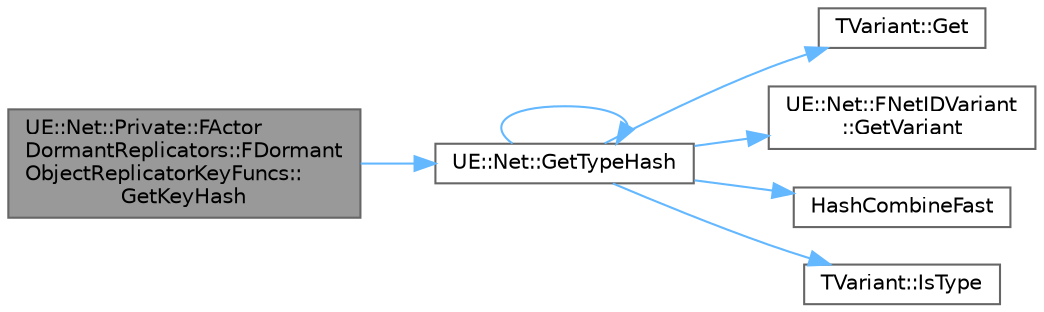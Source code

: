 digraph "UE::Net::Private::FActorDormantReplicators::FDormantObjectReplicatorKeyFuncs::GetKeyHash"
{
 // INTERACTIVE_SVG=YES
 // LATEX_PDF_SIZE
  bgcolor="transparent";
  edge [fontname=Helvetica,fontsize=10,labelfontname=Helvetica,labelfontsize=10];
  node [fontname=Helvetica,fontsize=10,shape=box,height=0.2,width=0.4];
  rankdir="LR";
  Node1 [id="Node000001",label="UE::Net::Private::FActor\lDormantReplicators::FDormant\lObjectReplicatorKeyFuncs::\lGetKeyHash",height=0.2,width=0.4,color="gray40", fillcolor="grey60", style="filled", fontcolor="black",tooltip=" "];
  Node1 -> Node2 [id="edge1_Node000001_Node000002",color="steelblue1",style="solid",tooltip=" "];
  Node2 [id="Node000002",label="UE::Net::GetTypeHash",height=0.2,width=0.4,color="grey40", fillcolor="white", style="filled",URL="$d4/d2f/namespaceUE_1_1Net.html#abda7465eaa836c0982417ca86ea2f65b",tooltip=" "];
  Node2 -> Node3 [id="edge2_Node000002_Node000003",color="steelblue1",style="solid",tooltip=" "];
  Node3 [id="Node000003",label="TVariant::Get",height=0.2,width=0.4,color="grey40", fillcolor="white", style="filled",URL="$d3/d99/classTVariant.html#a31a522d41c855ce892b69b8f743e2968",tooltip="Get a reference to the held value."];
  Node2 -> Node2 [id="edge3_Node000002_Node000002",color="steelblue1",style="solid",tooltip=" "];
  Node2 -> Node4 [id="edge4_Node000002_Node000004",color="steelblue1",style="solid",tooltip=" "];
  Node4 [id="Node000004",label="UE::Net::FNetIDVariant\l::GetVariant",height=0.2,width=0.4,color="grey40", fillcolor="white", style="filled",URL="$dd/d33/classUE_1_1Net_1_1FNetIDVariant.html#a917dfbc21d9b20fbc82dd81456b1acc9",tooltip="Returns the stored TVariant."];
  Node2 -> Node5 [id="edge5_Node000002_Node000005",color="steelblue1",style="solid",tooltip=" "];
  Node5 [id="Node000005",label="HashCombineFast",height=0.2,width=0.4,color="grey40", fillcolor="white", style="filled",URL="$d1/d62/TypeHash_8h.html#a05e4a809047bdb0bb60b0bd8b7633bd5",tooltip="Combines two hash values to get a third."];
  Node2 -> Node6 [id="edge6_Node000002_Node000006",color="steelblue1",style="solid",tooltip=" "];
  Node6 [id="Node000006",label="TVariant::IsType",height=0.2,width=0.4,color="grey40", fillcolor="white", style="filled",URL="$d3/d99/classTVariant.html#aa103c1d5cc09b135dd37738aa7a834a3",tooltip="Determine if the variant holds the specific type."];
}
